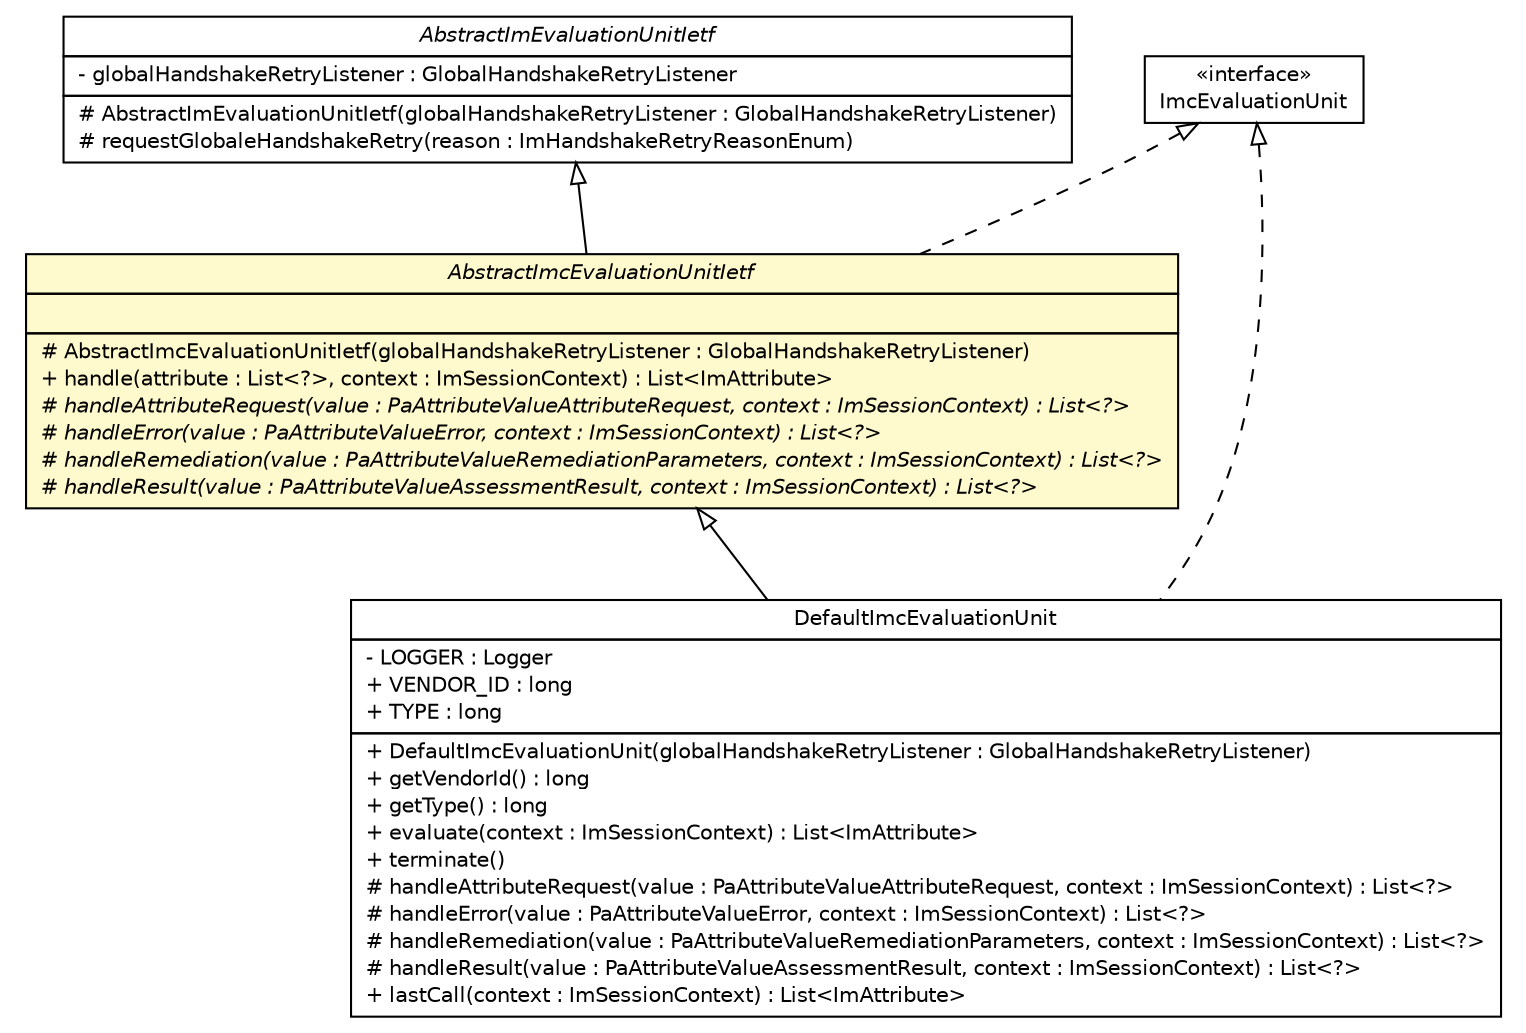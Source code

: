 #!/usr/local/bin/dot
#
# Class diagram 
# Generated by UMLGraph version R5_6 (http://www.umlgraph.org/)
#

digraph G {
	edge [fontname="Helvetica",fontsize=10,labelfontname="Helvetica",labelfontsize=10];
	node [fontname="Helvetica",fontsize=10,shape=plaintext];
	nodesep=0.25;
	ranksep=0.5;
	// de.hsbremen.tc.tnc.im.evaluate.AbstractImcEvaluationUnitIetf
	c1503 [label=<<table title="de.hsbremen.tc.tnc.im.evaluate.AbstractImcEvaluationUnitIetf" border="0" cellborder="1" cellspacing="0" cellpadding="2" port="p" bgcolor="lemonChiffon" href="./AbstractImcEvaluationUnitIetf.html">
		<tr><td><table border="0" cellspacing="0" cellpadding="1">
<tr><td align="center" balign="center"><font face="Helvetica-Oblique"> AbstractImcEvaluationUnitIetf </font></td></tr>
		</table></td></tr>
		<tr><td><table border="0" cellspacing="0" cellpadding="1">
<tr><td align="left" balign="left">  </td></tr>
		</table></td></tr>
		<tr><td><table border="0" cellspacing="0" cellpadding="1">
<tr><td align="left" balign="left"> # AbstractImcEvaluationUnitIetf(globalHandshakeRetryListener : GlobalHandshakeRetryListener) </td></tr>
<tr><td align="left" balign="left"> + handle(attribute : List&lt;?&gt;, context : ImSessionContext) : List&lt;ImAttribute&gt; </td></tr>
<tr><td align="left" balign="left"><font face="Helvetica-Oblique" point-size="10.0"> # handleAttributeRequest(value : PaAttributeValueAttributeRequest, context : ImSessionContext) : List&lt;?&gt; </font></td></tr>
<tr><td align="left" balign="left"><font face="Helvetica-Oblique" point-size="10.0"> # handleError(value : PaAttributeValueError, context : ImSessionContext) : List&lt;?&gt; </font></td></tr>
<tr><td align="left" balign="left"><font face="Helvetica-Oblique" point-size="10.0"> # handleRemediation(value : PaAttributeValueRemediationParameters, context : ImSessionContext) : List&lt;?&gt; </font></td></tr>
<tr><td align="left" balign="left"><font face="Helvetica-Oblique" point-size="10.0"> # handleResult(value : PaAttributeValueAssessmentResult, context : ImSessionContext) : List&lt;?&gt; </font></td></tr>
		</table></td></tr>
		</table>>, URL="./AbstractImcEvaluationUnitIetf.html", fontname="Helvetica", fontcolor="black", fontsize=10.0];
	// de.hsbremen.tc.tnc.im.evaluate.AbstractImEvaluationUnitIetf
	c1510 [label=<<table title="de.hsbremen.tc.tnc.im.evaluate.AbstractImEvaluationUnitIetf" border="0" cellborder="1" cellspacing="0" cellpadding="2" port="p" href="./AbstractImEvaluationUnitIetf.html">
		<tr><td><table border="0" cellspacing="0" cellpadding="1">
<tr><td align="center" balign="center"><font face="Helvetica-Oblique"> AbstractImEvaluationUnitIetf </font></td></tr>
		</table></td></tr>
		<tr><td><table border="0" cellspacing="0" cellpadding="1">
<tr><td align="left" balign="left"> - globalHandshakeRetryListener : GlobalHandshakeRetryListener </td></tr>
		</table></td></tr>
		<tr><td><table border="0" cellspacing="0" cellpadding="1">
<tr><td align="left" balign="left"> # AbstractImEvaluationUnitIetf(globalHandshakeRetryListener : GlobalHandshakeRetryListener) </td></tr>
<tr><td align="left" balign="left"> # requestGlobaleHandshakeRetry(reason : ImHandshakeRetryReasonEnum) </td></tr>
		</table></td></tr>
		</table>>, URL="./AbstractImEvaluationUnitIetf.html", fontname="Helvetica", fontcolor="black", fontsize=10.0];
	// de.hsbremen.tc.tnc.im.evaluate.ImcEvaluationUnit
	c1513 [label=<<table title="de.hsbremen.tc.tnc.im.evaluate.ImcEvaluationUnit" border="0" cellborder="1" cellspacing="0" cellpadding="2" port="p" href="./ImcEvaluationUnit.html">
		<tr><td><table border="0" cellspacing="0" cellpadding="1">
<tr><td align="center" balign="center"> &#171;interface&#187; </td></tr>
<tr><td align="center" balign="center"> ImcEvaluationUnit </td></tr>
		</table></td></tr>
		</table>>, URL="./ImcEvaluationUnit.html", fontname="Helvetica", fontcolor="black", fontsize=10.0];
	// de.hsbremen.tc.tnc.im.evaluate.simple.DefaultImcEvaluationUnit
	c1525 [label=<<table title="de.hsbremen.tc.tnc.im.evaluate.simple.DefaultImcEvaluationUnit" border="0" cellborder="1" cellspacing="0" cellpadding="2" port="p" href="./simple/DefaultImcEvaluationUnit.html">
		<tr><td><table border="0" cellspacing="0" cellpadding="1">
<tr><td align="center" balign="center"> DefaultImcEvaluationUnit </td></tr>
		</table></td></tr>
		<tr><td><table border="0" cellspacing="0" cellpadding="1">
<tr><td align="left" balign="left"> - LOGGER : Logger </td></tr>
<tr><td align="left" balign="left"> + VENDOR_ID : long </td></tr>
<tr><td align="left" balign="left"> + TYPE : long </td></tr>
		</table></td></tr>
		<tr><td><table border="0" cellspacing="0" cellpadding="1">
<tr><td align="left" balign="left"> + DefaultImcEvaluationUnit(globalHandshakeRetryListener : GlobalHandshakeRetryListener) </td></tr>
<tr><td align="left" balign="left"> + getVendorId() : long </td></tr>
<tr><td align="left" balign="left"> + getType() : long </td></tr>
<tr><td align="left" balign="left"> + evaluate(context : ImSessionContext) : List&lt;ImAttribute&gt; </td></tr>
<tr><td align="left" balign="left"> + terminate() </td></tr>
<tr><td align="left" balign="left"> # handleAttributeRequest(value : PaAttributeValueAttributeRequest, context : ImSessionContext) : List&lt;?&gt; </td></tr>
<tr><td align="left" balign="left"> # handleError(value : PaAttributeValueError, context : ImSessionContext) : List&lt;?&gt; </td></tr>
<tr><td align="left" balign="left"> # handleRemediation(value : PaAttributeValueRemediationParameters, context : ImSessionContext) : List&lt;?&gt; </td></tr>
<tr><td align="left" balign="left"> # handleResult(value : PaAttributeValueAssessmentResult, context : ImSessionContext) : List&lt;?&gt; </td></tr>
<tr><td align="left" balign="left"> + lastCall(context : ImSessionContext) : List&lt;ImAttribute&gt; </td></tr>
		</table></td></tr>
		</table>>, URL="./simple/DefaultImcEvaluationUnit.html", fontname="Helvetica", fontcolor="black", fontsize=10.0];
	//de.hsbremen.tc.tnc.im.evaluate.AbstractImcEvaluationUnitIetf extends de.hsbremen.tc.tnc.im.evaluate.AbstractImEvaluationUnitIetf
	c1510:p -> c1503:p [dir=back,arrowtail=empty];
	//de.hsbremen.tc.tnc.im.evaluate.AbstractImcEvaluationUnitIetf implements de.hsbremen.tc.tnc.im.evaluate.ImcEvaluationUnit
	c1513:p -> c1503:p [dir=back,arrowtail=empty,style=dashed];
	//de.hsbremen.tc.tnc.im.evaluate.simple.DefaultImcEvaluationUnit extends de.hsbremen.tc.tnc.im.evaluate.AbstractImcEvaluationUnitIetf
	c1503:p -> c1525:p [dir=back,arrowtail=empty];
	//de.hsbremen.tc.tnc.im.evaluate.simple.DefaultImcEvaluationUnit implements de.hsbremen.tc.tnc.im.evaluate.ImcEvaluationUnit
	c1513:p -> c1525:p [dir=back,arrowtail=empty,style=dashed];
}

